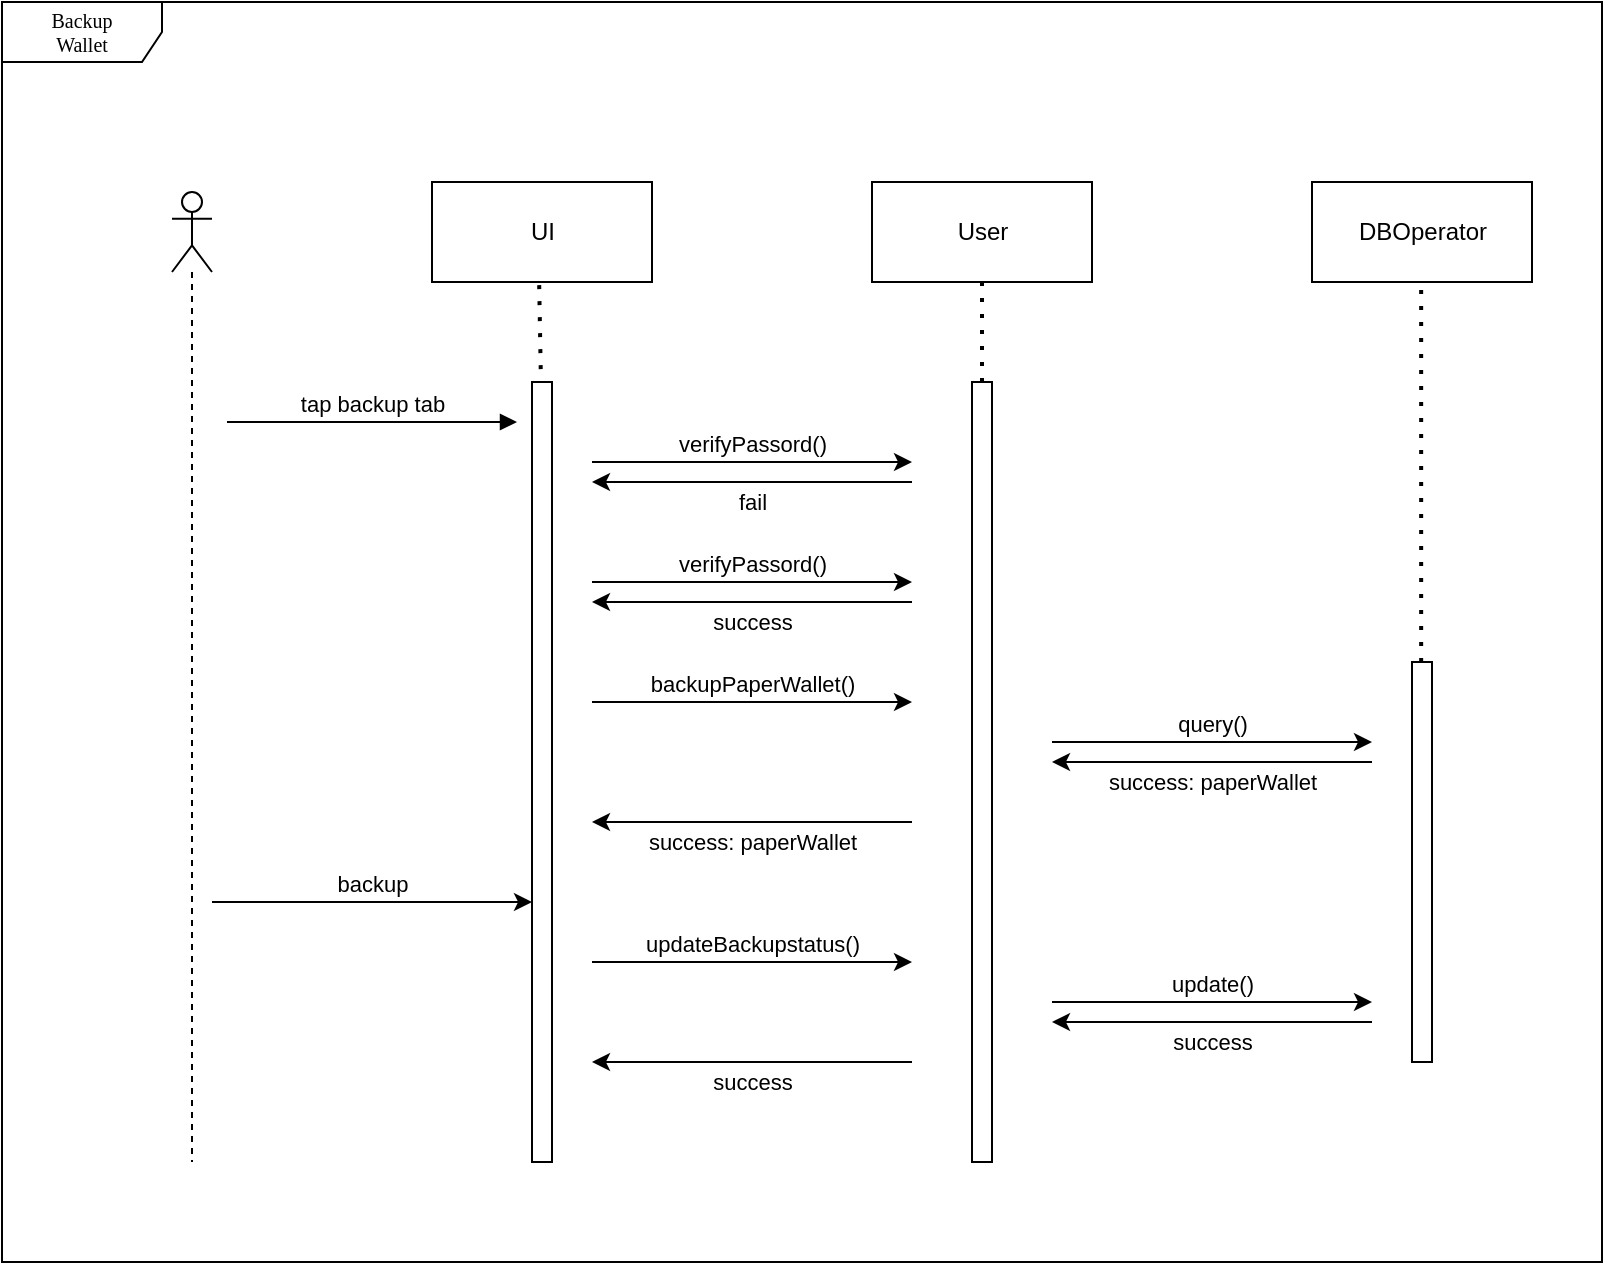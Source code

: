 <mxfile version="14.1.9" type="github">
  <diagram id="96HYZf4xcGUfBk-wR1JX" name="Page-1">
    <mxGraphModel dx="5577" dy="3869" grid="1" gridSize="10" guides="1" tooltips="1" connect="1" arrows="1" fold="1" page="1" pageScale="1" pageWidth="850" pageHeight="1100" math="0" shadow="0">
      <root>
        <mxCell id="0" />
        <mxCell id="1" parent="0" />
        <mxCell id="Q27JY28-GFssJ0mxqY8--2" value="Backup&lt;br&gt;Wallet" style="shape=umlFrame;whiteSpace=wrap;html=1;rounded=0;shadow=0;comic=0;labelBackgroundColor=none;strokeWidth=1;fontFamily=Verdana;fontSize=10;align=center;width=80;height=30;" vertex="1" parent="1">
          <mxGeometry x="1720" y="1330" width="800" height="630" as="geometry" />
        </mxCell>
        <mxCell id="Q27JY28-GFssJ0mxqY8--3" value="" style="shape=umlLifeline;participant=umlActor;perimeter=lifelinePerimeter;whiteSpace=wrap;html=1;container=1;collapsible=0;recursiveResize=0;verticalAlign=top;spacingTop=36;outlineConnect=0;" vertex="1" parent="1">
          <mxGeometry x="1805" y="1425" width="20" height="485" as="geometry" />
        </mxCell>
        <mxCell id="Q27JY28-GFssJ0mxqY8--4" value="UI" style="html=1;" vertex="1" parent="1">
          <mxGeometry x="1935" y="1420" width="110" height="50" as="geometry" />
        </mxCell>
        <mxCell id="Q27JY28-GFssJ0mxqY8--5" value="User" style="html=1;" vertex="1" parent="1">
          <mxGeometry x="2155" y="1420" width="110" height="50" as="geometry" />
        </mxCell>
        <mxCell id="Q27JY28-GFssJ0mxqY8--6" value="DBOperator" style="html=1;" vertex="1" parent="1">
          <mxGeometry x="2375" y="1420" width="110" height="50" as="geometry" />
        </mxCell>
        <mxCell id="Q27JY28-GFssJ0mxqY8--7" value="" style="endArrow=none;dashed=1;html=1;dashPattern=1 3;strokeWidth=2;exitX=0.45;exitY=0.004;exitDx=0;exitDy=0;exitPerimeter=0;" edge="1" parent="1" source="Q27JY28-GFssJ0mxqY8--9">
          <mxGeometry x="773.27" y="-1020" width="50" height="50" as="geometry">
            <mxPoint x="1989" y="1570" as="sourcePoint" />
            <mxPoint x="1988.57" y="1470" as="targetPoint" />
          </mxGeometry>
        </mxCell>
        <mxCell id="Q27JY28-GFssJ0mxqY8--8" value="tap backup tab" style="html=1;verticalAlign=bottom;endArrow=block;" edge="1" parent="1">
          <mxGeometry x="1725" y="1320" width="80" as="geometry">
            <mxPoint x="1832.5" y="1540" as="sourcePoint" />
            <mxPoint x="1977.5" y="1540" as="targetPoint" />
          </mxGeometry>
        </mxCell>
        <mxCell id="Q27JY28-GFssJ0mxqY8--9" value="" style="html=1;points=[];perimeter=orthogonalPerimeter;" vertex="1" parent="1">
          <mxGeometry x="1985" y="1520" width="10" height="390" as="geometry" />
        </mxCell>
        <mxCell id="Q27JY28-GFssJ0mxqY8--10" value="" style="group" vertex="1" connectable="0" parent="1">
          <mxGeometry x="2015" y="1560" width="160" height="10" as="geometry" />
        </mxCell>
        <mxCell id="Q27JY28-GFssJ0mxqY8--11" value="" style="endArrow=classic;html=1;" edge="1" parent="Q27JY28-GFssJ0mxqY8--10">
          <mxGeometry x="-280" y="-480" as="geometry">
            <mxPoint as="sourcePoint" />
            <mxPoint x="160" as="targetPoint" />
          </mxGeometry>
        </mxCell>
        <mxCell id="Q27JY28-GFssJ0mxqY8--12" value="verifyPassord()" style="edgeLabel;resizable=0;html=1;align=center;verticalAlign=middle;" connectable="0" vertex="1" parent="Q27JY28-GFssJ0mxqY8--11">
          <mxGeometry relative="1" as="geometry">
            <mxPoint y="-9.66" as="offset" />
          </mxGeometry>
        </mxCell>
        <mxCell id="Q27JY28-GFssJ0mxqY8--13" value="" style="endArrow=none;html=1;startArrow=classic;startFill=1;endFill=0;" edge="1" parent="Q27JY28-GFssJ0mxqY8--10">
          <mxGeometry x="-280" y="-470" as="geometry">
            <mxPoint y="10" as="sourcePoint" />
            <mxPoint x="160" y="10" as="targetPoint" />
          </mxGeometry>
        </mxCell>
        <mxCell id="Q27JY28-GFssJ0mxqY8--14" value="fail" style="edgeLabel;resizable=0;html=1;align=center;verticalAlign=middle;" connectable="0" vertex="1" parent="Q27JY28-GFssJ0mxqY8--13">
          <mxGeometry relative="1" as="geometry">
            <mxPoint y="10" as="offset" />
          </mxGeometry>
        </mxCell>
        <mxCell id="Q27JY28-GFssJ0mxqY8--15" value="" style="html=1;points=[];perimeter=orthogonalPerimeter;" vertex="1" parent="1">
          <mxGeometry x="2205" y="1520" width="10" height="390" as="geometry" />
        </mxCell>
        <mxCell id="Q27JY28-GFssJ0mxqY8--16" value="" style="endArrow=none;dashed=1;html=1;dashPattern=1 3;strokeWidth=2;entryX=0.5;entryY=1;entryDx=0;entryDy=0;" edge="1" parent="1" target="Q27JY28-GFssJ0mxqY8--5">
          <mxGeometry x="994.24" y="-1020.32" width="50" height="50" as="geometry">
            <mxPoint x="2210" y="1520" as="sourcePoint" />
            <mxPoint x="2209.54" y="1469.68" as="targetPoint" />
          </mxGeometry>
        </mxCell>
        <mxCell id="Q27JY28-GFssJ0mxqY8--17" value="" style="group" vertex="1" connectable="0" parent="1">
          <mxGeometry x="2015" y="1620" width="160" height="10" as="geometry" />
        </mxCell>
        <mxCell id="Q27JY28-GFssJ0mxqY8--18" value="" style="endArrow=classic;html=1;" edge="1" parent="Q27JY28-GFssJ0mxqY8--17">
          <mxGeometry x="-280" y="-480" as="geometry">
            <mxPoint as="sourcePoint" />
            <mxPoint x="160" as="targetPoint" />
          </mxGeometry>
        </mxCell>
        <mxCell id="Q27JY28-GFssJ0mxqY8--19" value="verifyPassord()" style="edgeLabel;resizable=0;html=1;align=center;verticalAlign=middle;" connectable="0" vertex="1" parent="Q27JY28-GFssJ0mxqY8--18">
          <mxGeometry relative="1" as="geometry">
            <mxPoint y="-9.66" as="offset" />
          </mxGeometry>
        </mxCell>
        <mxCell id="Q27JY28-GFssJ0mxqY8--20" value="" style="endArrow=none;html=1;startArrow=classic;startFill=1;endFill=0;" edge="1" parent="Q27JY28-GFssJ0mxqY8--17">
          <mxGeometry x="-280" y="-470" as="geometry">
            <mxPoint y="10" as="sourcePoint" />
            <mxPoint x="160" y="10" as="targetPoint" />
          </mxGeometry>
        </mxCell>
        <mxCell id="Q27JY28-GFssJ0mxqY8--21" value="success" style="edgeLabel;resizable=0;html=1;align=center;verticalAlign=middle;" connectable="0" vertex="1" parent="Q27JY28-GFssJ0mxqY8--20">
          <mxGeometry relative="1" as="geometry">
            <mxPoint y="10" as="offset" />
          </mxGeometry>
        </mxCell>
        <mxCell id="Q27JY28-GFssJ0mxqY8--22" value="" style="group" vertex="1" connectable="0" parent="1">
          <mxGeometry x="2015" y="1680" width="160" height="10" as="geometry" />
        </mxCell>
        <mxCell id="Q27JY28-GFssJ0mxqY8--23" value="" style="endArrow=classic;html=1;" edge="1" parent="Q27JY28-GFssJ0mxqY8--22">
          <mxGeometry x="-280" y="-480" as="geometry">
            <mxPoint as="sourcePoint" />
            <mxPoint x="160" as="targetPoint" />
          </mxGeometry>
        </mxCell>
        <mxCell id="Q27JY28-GFssJ0mxqY8--24" value="backupPaperWallet()" style="edgeLabel;resizable=0;html=1;align=center;verticalAlign=middle;" connectable="0" vertex="1" parent="Q27JY28-GFssJ0mxqY8--23">
          <mxGeometry relative="1" as="geometry">
            <mxPoint y="-9.66" as="offset" />
          </mxGeometry>
        </mxCell>
        <mxCell id="Q27JY28-GFssJ0mxqY8--25" value="" style="endArrow=none;dashed=1;html=1;dashPattern=1 3;strokeWidth=2;entryX=0.5;entryY=1;entryDx=0;entryDy=0;" edge="1" parent="1" source="Q27JY28-GFssJ0mxqY8--26">
          <mxGeometry x="1213.82" y="-1020.32" width="50" height="50" as="geometry">
            <mxPoint x="2429.58" y="1520" as="sourcePoint" />
            <mxPoint x="2429.58" y="1470" as="targetPoint" />
          </mxGeometry>
        </mxCell>
        <mxCell id="Q27JY28-GFssJ0mxqY8--26" value="" style="html=1;points=[];perimeter=orthogonalPerimeter;" vertex="1" parent="1">
          <mxGeometry x="2425" y="1660" width="10" height="200" as="geometry" />
        </mxCell>
        <mxCell id="Q27JY28-GFssJ0mxqY8--27" value="" style="group" vertex="1" connectable="0" parent="1">
          <mxGeometry x="2245" y="1700" width="160" height="10" as="geometry" />
        </mxCell>
        <mxCell id="Q27JY28-GFssJ0mxqY8--28" value="" style="endArrow=classic;html=1;" edge="1" parent="Q27JY28-GFssJ0mxqY8--27">
          <mxGeometry x="-280" y="-480" as="geometry">
            <mxPoint as="sourcePoint" />
            <mxPoint x="160" as="targetPoint" />
          </mxGeometry>
        </mxCell>
        <mxCell id="Q27JY28-GFssJ0mxqY8--29" value="query()" style="edgeLabel;resizable=0;html=1;align=center;verticalAlign=middle;" connectable="0" vertex="1" parent="Q27JY28-GFssJ0mxqY8--28">
          <mxGeometry relative="1" as="geometry">
            <mxPoint y="-9.66" as="offset" />
          </mxGeometry>
        </mxCell>
        <mxCell id="Q27JY28-GFssJ0mxqY8--30" value="" style="endArrow=none;html=1;startArrow=classic;startFill=1;endFill=0;" edge="1" parent="Q27JY28-GFssJ0mxqY8--27">
          <mxGeometry x="-280" y="-470" as="geometry">
            <mxPoint y="10" as="sourcePoint" />
            <mxPoint x="160" y="10" as="targetPoint" />
          </mxGeometry>
        </mxCell>
        <mxCell id="Q27JY28-GFssJ0mxqY8--31" value="success: paperWallet" style="edgeLabel;resizable=0;html=1;align=center;verticalAlign=middle;" connectable="0" vertex="1" parent="Q27JY28-GFssJ0mxqY8--30">
          <mxGeometry relative="1" as="geometry">
            <mxPoint y="10" as="offset" />
          </mxGeometry>
        </mxCell>
        <mxCell id="Q27JY28-GFssJ0mxqY8--32" value="" style="endArrow=none;html=1;startArrow=classic;startFill=1;endFill=0;" edge="1" parent="1">
          <mxGeometry x="1735" y="1260" as="geometry">
            <mxPoint x="2015" y="1740" as="sourcePoint" />
            <mxPoint x="2175" y="1740" as="targetPoint" />
          </mxGeometry>
        </mxCell>
        <mxCell id="Q27JY28-GFssJ0mxqY8--33" value="success: paperWallet" style="edgeLabel;resizable=0;html=1;align=center;verticalAlign=middle;" connectable="0" vertex="1" parent="Q27JY28-GFssJ0mxqY8--32">
          <mxGeometry relative="1" as="geometry">
            <mxPoint y="10" as="offset" />
          </mxGeometry>
        </mxCell>
        <mxCell id="Q27JY28-GFssJ0mxqY8--37" value="" style="group" vertex="1" connectable="0" parent="1">
          <mxGeometry x="2245" y="1830" width="160" height="10" as="geometry" />
        </mxCell>
        <mxCell id="Q27JY28-GFssJ0mxqY8--38" value="" style="endArrow=classic;html=1;" edge="1" parent="Q27JY28-GFssJ0mxqY8--37">
          <mxGeometry x="-280" y="-480" as="geometry">
            <mxPoint as="sourcePoint" />
            <mxPoint x="160" as="targetPoint" />
          </mxGeometry>
        </mxCell>
        <mxCell id="Q27JY28-GFssJ0mxqY8--39" value="update()" style="edgeLabel;resizable=0;html=1;align=center;verticalAlign=middle;" connectable="0" vertex="1" parent="Q27JY28-GFssJ0mxqY8--38">
          <mxGeometry relative="1" as="geometry">
            <mxPoint y="-9.66" as="offset" />
          </mxGeometry>
        </mxCell>
        <mxCell id="Q27JY28-GFssJ0mxqY8--40" value="" style="endArrow=none;html=1;startArrow=classic;startFill=1;endFill=0;" edge="1" parent="Q27JY28-GFssJ0mxqY8--37">
          <mxGeometry x="-280" y="-470" as="geometry">
            <mxPoint y="10" as="sourcePoint" />
            <mxPoint x="160" y="10" as="targetPoint" />
          </mxGeometry>
        </mxCell>
        <mxCell id="Q27JY28-GFssJ0mxqY8--41" value="success" style="edgeLabel;resizable=0;html=1;align=center;verticalAlign=middle;" connectable="0" vertex="1" parent="Q27JY28-GFssJ0mxqY8--40">
          <mxGeometry relative="1" as="geometry">
            <mxPoint y="10" as="offset" />
          </mxGeometry>
        </mxCell>
        <mxCell id="Q27JY28-GFssJ0mxqY8--145" value="" style="group" vertex="1" connectable="0" parent="1">
          <mxGeometry x="1825" y="1780" width="160" height="10" as="geometry" />
        </mxCell>
        <mxCell id="Q27JY28-GFssJ0mxqY8--146" value="" style="endArrow=classic;html=1;" edge="1" parent="Q27JY28-GFssJ0mxqY8--145">
          <mxGeometry x="-280" y="-480" as="geometry">
            <mxPoint as="sourcePoint" />
            <mxPoint x="160" as="targetPoint" />
          </mxGeometry>
        </mxCell>
        <mxCell id="Q27JY28-GFssJ0mxqY8--147" value="backup" style="edgeLabel;resizable=0;html=1;align=center;verticalAlign=middle;" connectable="0" vertex="1" parent="Q27JY28-GFssJ0mxqY8--146">
          <mxGeometry relative="1" as="geometry">
            <mxPoint y="-9.66" as="offset" />
          </mxGeometry>
        </mxCell>
        <mxCell id="Q27JY28-GFssJ0mxqY8--148" value="" style="group" vertex="1" connectable="0" parent="1">
          <mxGeometry x="2015" y="1810" width="160" height="10" as="geometry" />
        </mxCell>
        <mxCell id="Q27JY28-GFssJ0mxqY8--149" value="" style="endArrow=classic;html=1;" edge="1" parent="Q27JY28-GFssJ0mxqY8--148">
          <mxGeometry x="-280" y="-480" as="geometry">
            <mxPoint as="sourcePoint" />
            <mxPoint x="160" as="targetPoint" />
          </mxGeometry>
        </mxCell>
        <mxCell id="Q27JY28-GFssJ0mxqY8--150" value="updateBackupstatus()" style="edgeLabel;resizable=0;html=1;align=center;verticalAlign=middle;" connectable="0" vertex="1" parent="Q27JY28-GFssJ0mxqY8--149">
          <mxGeometry relative="1" as="geometry">
            <mxPoint y="-9.66" as="offset" />
          </mxGeometry>
        </mxCell>
        <mxCell id="Q27JY28-GFssJ0mxqY8--152" value="" style="endArrow=none;html=1;startArrow=classic;startFill=1;endFill=0;" edge="1" parent="1">
          <mxGeometry x="-280" y="-240" as="geometry">
            <mxPoint x="2015" y="1860" as="sourcePoint" />
            <mxPoint x="2175" y="1860" as="targetPoint" />
          </mxGeometry>
        </mxCell>
        <mxCell id="Q27JY28-GFssJ0mxqY8--153" value="success" style="edgeLabel;resizable=0;html=1;align=center;verticalAlign=middle;" connectable="0" vertex="1" parent="Q27JY28-GFssJ0mxqY8--152">
          <mxGeometry relative="1" as="geometry">
            <mxPoint y="10" as="offset" />
          </mxGeometry>
        </mxCell>
      </root>
    </mxGraphModel>
  </diagram>
</mxfile>

